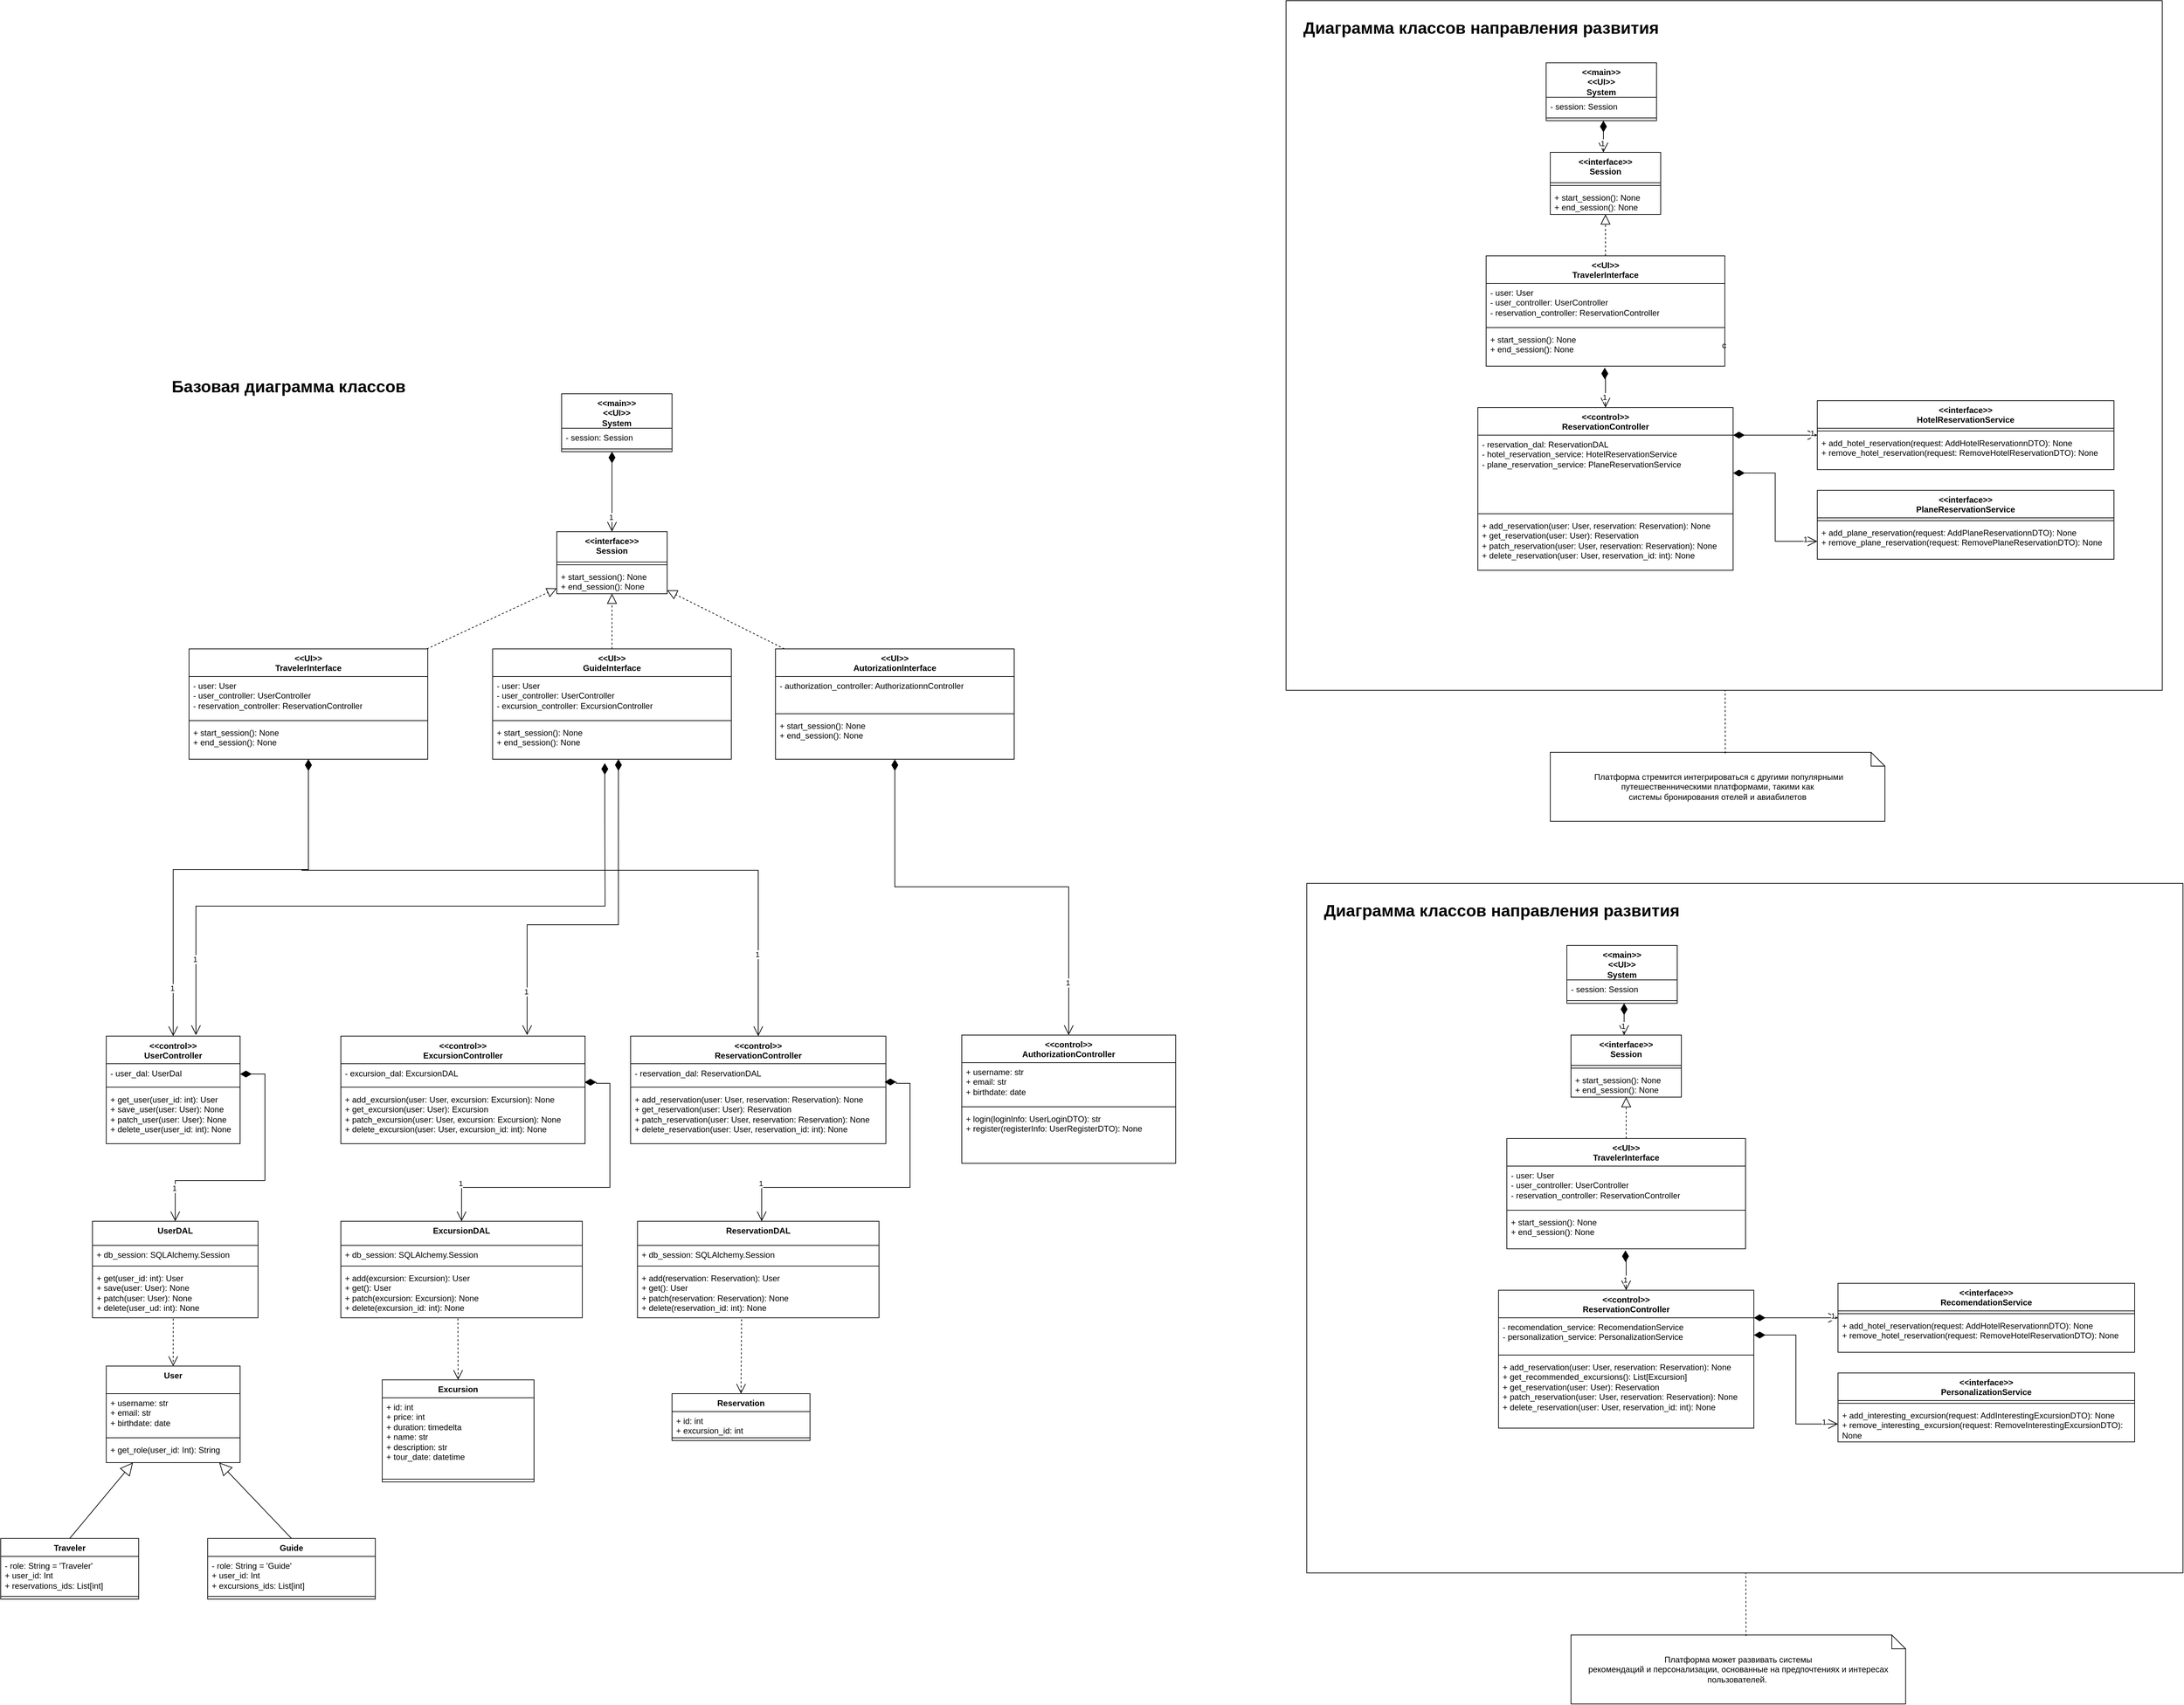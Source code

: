 <mxfile version="22.1.0" type="device">
  <diagram name="Страница — 1" id="CSwRObONcoVNUk6_TsAx">
    <mxGraphModel dx="1415" dy="2366" grid="1" gridSize="10" guides="1" tooltips="1" connect="1" arrows="1" fold="1" page="1" pageScale="1" pageWidth="827" pageHeight="1169" math="0" shadow="0">
      <root>
        <mxCell id="0" />
        <mxCell id="1" parent="0" />
        <mxCell id="wzz0exqY3XDibm87eAAy-1" value="Traveler" style="swimlane;fontStyle=1;align=center;verticalAlign=top;childLayout=stackLayout;horizontal=1;startSize=26;horizontalStack=0;resizeParent=1;resizeParentMax=0;resizeLast=0;collapsible=1;marginBottom=0;whiteSpace=wrap;html=1;" parent="1" vertex="1">
          <mxGeometry x="107" y="1200" width="200" height="88" as="geometry" />
        </mxCell>
        <mxCell id="wzz0exqY3XDibm87eAAy-2" value="- role: String = &#39;Traveler&#39;&lt;br&gt;+ user_id: Int&lt;br&gt;+ reservations_ids: List[int]" style="text;strokeColor=none;fillColor=none;align=left;verticalAlign=top;spacingLeft=4;spacingRight=4;overflow=hidden;rotatable=0;points=[[0,0.5],[1,0.5]];portConstraint=eastwest;whiteSpace=wrap;html=1;" parent="wzz0exqY3XDibm87eAAy-1" vertex="1">
          <mxGeometry y="26" width="200" height="54" as="geometry" />
        </mxCell>
        <mxCell id="wzz0exqY3XDibm87eAAy-3" value="" style="line;strokeWidth=1;fillColor=none;align=left;verticalAlign=middle;spacingTop=-1;spacingLeft=3;spacingRight=3;rotatable=0;labelPosition=right;points=[];portConstraint=eastwest;strokeColor=inherit;" parent="wzz0exqY3XDibm87eAAy-1" vertex="1">
          <mxGeometry y="80" width="200" height="8" as="geometry" />
        </mxCell>
        <mxCell id="wzz0exqY3XDibm87eAAy-5" value="Guide" style="swimlane;fontStyle=1;align=center;verticalAlign=top;childLayout=stackLayout;horizontal=1;startSize=26;horizontalStack=0;resizeParent=1;resizeParentMax=0;resizeLast=0;collapsible=1;marginBottom=0;whiteSpace=wrap;html=1;" parent="1" vertex="1">
          <mxGeometry x="407" y="1200" width="243" height="88" as="geometry" />
        </mxCell>
        <mxCell id="wzz0exqY3XDibm87eAAy-6" value="- role: String = &#39;Guide&#39;&lt;br&gt;+ user_id: Int&lt;br&gt;+ excursions_ids: List[int]" style="text;strokeColor=none;fillColor=none;align=left;verticalAlign=top;spacingLeft=4;spacingRight=4;overflow=hidden;rotatable=0;points=[[0,0.5],[1,0.5]];portConstraint=eastwest;whiteSpace=wrap;html=1;" parent="wzz0exqY3XDibm87eAAy-5" vertex="1">
          <mxGeometry y="26" width="243" height="54" as="geometry" />
        </mxCell>
        <mxCell id="wzz0exqY3XDibm87eAAy-7" value="" style="line;strokeWidth=1;fillColor=none;align=left;verticalAlign=middle;spacingTop=-1;spacingLeft=3;spacingRight=3;rotatable=0;labelPosition=right;points=[];portConstraint=eastwest;strokeColor=inherit;" parent="wzz0exqY3XDibm87eAAy-5" vertex="1">
          <mxGeometry y="80" width="243" height="8" as="geometry" />
        </mxCell>
        <mxCell id="wzz0exqY3XDibm87eAAy-19" value="Excursion" style="swimlane;fontStyle=1;align=center;verticalAlign=top;childLayout=stackLayout;horizontal=1;startSize=26;horizontalStack=0;resizeParent=1;resizeParentMax=0;resizeLast=0;collapsible=1;marginBottom=0;whiteSpace=wrap;html=1;" parent="1" vertex="1">
          <mxGeometry x="660" y="970" width="220" height="148" as="geometry" />
        </mxCell>
        <mxCell id="wzz0exqY3XDibm87eAAy-20" value="+ id: int&lt;br&gt;+ price: int&lt;br&gt;+ duration: timedelta&lt;br&gt;+ name: str&lt;br&gt;+ description: str&lt;br&gt;+ tour_date: datetime" style="text;strokeColor=none;fillColor=none;align=left;verticalAlign=top;spacingLeft=4;spacingRight=4;overflow=hidden;rotatable=0;points=[[0,0.5],[1,0.5]];portConstraint=eastwest;whiteSpace=wrap;html=1;" parent="wzz0exqY3XDibm87eAAy-19" vertex="1">
          <mxGeometry y="26" width="220" height="114" as="geometry" />
        </mxCell>
        <mxCell id="wzz0exqY3XDibm87eAAy-21" value="" style="line;strokeWidth=1;fillColor=none;align=left;verticalAlign=middle;spacingTop=-1;spacingLeft=3;spacingRight=3;rotatable=0;labelPosition=right;points=[];portConstraint=eastwest;strokeColor=inherit;" parent="wzz0exqY3XDibm87eAAy-19" vertex="1">
          <mxGeometry y="140" width="220" height="8" as="geometry" />
        </mxCell>
        <mxCell id="wzz0exqY3XDibm87eAAy-23" value="Reservation" style="swimlane;fontStyle=1;align=center;verticalAlign=top;childLayout=stackLayout;horizontal=1;startSize=26;horizontalStack=0;resizeParent=1;resizeParentMax=0;resizeLast=0;collapsible=1;marginBottom=0;whiteSpace=wrap;html=1;" parent="1" vertex="1">
          <mxGeometry x="1080" y="990" width="200" height="68" as="geometry" />
        </mxCell>
        <mxCell id="wzz0exqY3XDibm87eAAy-24" value="+ id: int&lt;br&gt;+ excursion_id: int" style="text;strokeColor=none;fillColor=none;align=left;verticalAlign=top;spacingLeft=4;spacingRight=4;overflow=hidden;rotatable=0;points=[[0,0.5],[1,0.5]];portConstraint=eastwest;whiteSpace=wrap;html=1;" parent="wzz0exqY3XDibm87eAAy-23" vertex="1">
          <mxGeometry y="26" width="200" height="34" as="geometry" />
        </mxCell>
        <mxCell id="wzz0exqY3XDibm87eAAy-25" value="" style="line;strokeWidth=1;fillColor=none;align=left;verticalAlign=middle;spacingTop=-1;spacingLeft=3;spacingRight=3;rotatable=0;labelPosition=right;points=[];portConstraint=eastwest;strokeColor=inherit;" parent="wzz0exqY3XDibm87eAAy-23" vertex="1">
          <mxGeometry y="60" width="200" height="8" as="geometry" />
        </mxCell>
        <mxCell id="wzz0exqY3XDibm87eAAy-33" value="User" style="swimlane;fontStyle=1;align=center;verticalAlign=top;childLayout=stackLayout;horizontal=1;startSize=40;horizontalStack=0;resizeParent=1;resizeParentMax=0;resizeLast=0;collapsible=1;marginBottom=0;whiteSpace=wrap;html=1;" parent="1" vertex="1">
          <mxGeometry x="260" y="950" width="194" height="140" as="geometry" />
        </mxCell>
        <mxCell id="wzz0exqY3XDibm87eAAy-34" value="+ username: str&lt;br&gt;+ email: str&lt;br&gt;+ birthdate: date" style="text;strokeColor=none;fillColor=none;align=left;verticalAlign=top;spacingLeft=4;spacingRight=4;overflow=hidden;rotatable=0;points=[[0,0.5],[1,0.5]];portConstraint=eastwest;whiteSpace=wrap;html=1;" parent="wzz0exqY3XDibm87eAAy-33" vertex="1">
          <mxGeometry y="40" width="194" height="60" as="geometry" />
        </mxCell>
        <mxCell id="wzz0exqY3XDibm87eAAy-35" value="" style="line;strokeWidth=1;fillColor=none;align=left;verticalAlign=middle;spacingTop=-1;spacingLeft=3;spacingRight=3;rotatable=0;labelPosition=right;points=[];portConstraint=eastwest;strokeColor=inherit;" parent="wzz0exqY3XDibm87eAAy-33" vertex="1">
          <mxGeometry y="100" width="194" height="8" as="geometry" />
        </mxCell>
        <mxCell id="wzz0exqY3XDibm87eAAy-36" value="+ get_role(user_id: Int): String" style="text;strokeColor=none;fillColor=none;align=left;verticalAlign=top;spacingLeft=4;spacingRight=4;overflow=hidden;rotatable=0;points=[[0,0.5],[1,0.5]];portConstraint=eastwest;whiteSpace=wrap;html=1;" parent="wzz0exqY3XDibm87eAAy-33" vertex="1">
          <mxGeometry y="108" width="194" height="32" as="geometry" />
        </mxCell>
        <mxCell id="wzz0exqY3XDibm87eAAy-38" value="&amp;lt;&amp;lt;control&amp;gt;&amp;gt;&lt;br&gt;UserController" style="swimlane;fontStyle=1;align=center;verticalAlign=top;childLayout=stackLayout;horizontal=1;startSize=40;horizontalStack=0;resizeParent=1;resizeParentMax=0;resizeLast=0;collapsible=1;marginBottom=0;whiteSpace=wrap;html=1;" parent="1" vertex="1">
          <mxGeometry x="260" y="471.5" width="194" height="156" as="geometry" />
        </mxCell>
        <mxCell id="wzz0exqY3XDibm87eAAy-39" value="- user_dal: UserDal" style="text;strokeColor=none;fillColor=none;align=left;verticalAlign=top;spacingLeft=4;spacingRight=4;overflow=hidden;rotatable=0;points=[[0,0.5],[1,0.5]];portConstraint=eastwest;whiteSpace=wrap;html=1;" parent="wzz0exqY3XDibm87eAAy-38" vertex="1">
          <mxGeometry y="40" width="194" height="30" as="geometry" />
        </mxCell>
        <mxCell id="wzz0exqY3XDibm87eAAy-40" value="" style="line;strokeWidth=1;fillColor=none;align=left;verticalAlign=middle;spacingTop=-1;spacingLeft=3;spacingRight=3;rotatable=0;labelPosition=right;points=[];portConstraint=eastwest;strokeColor=inherit;" parent="wzz0exqY3XDibm87eAAy-38" vertex="1">
          <mxGeometry y="70" width="194" height="8" as="geometry" />
        </mxCell>
        <mxCell id="wzz0exqY3XDibm87eAAy-41" value="+ get_user(user_id: int): User&lt;br&gt;+ save_user(user: User): None&lt;br&gt;+ patch_user(user: User): None&lt;br&gt;+ delete_user(user_id: int): None" style="text;strokeColor=none;fillColor=none;align=left;verticalAlign=top;spacingLeft=4;spacingRight=4;overflow=hidden;rotatable=0;points=[[0,0.5],[1,0.5]];portConstraint=eastwest;whiteSpace=wrap;html=1;" parent="wzz0exqY3XDibm87eAAy-38" vertex="1">
          <mxGeometry y="78" width="194" height="78" as="geometry" />
        </mxCell>
        <mxCell id="wzz0exqY3XDibm87eAAy-42" value="&amp;lt;&amp;lt;control&amp;gt;&amp;gt;&lt;br&gt;ExcursionController" style="swimlane;fontStyle=1;align=center;verticalAlign=top;childLayout=stackLayout;horizontal=1;startSize=40;horizontalStack=0;resizeParent=1;resizeParentMax=0;resizeLast=0;collapsible=1;marginBottom=0;whiteSpace=wrap;html=1;" parent="1" vertex="1">
          <mxGeometry x="600" y="471.5" width="354" height="156" as="geometry" />
        </mxCell>
        <mxCell id="wzz0exqY3XDibm87eAAy-43" value="- excursion_dal: ExcursionDAL" style="text;strokeColor=none;fillColor=none;align=left;verticalAlign=top;spacingLeft=4;spacingRight=4;overflow=hidden;rotatable=0;points=[[0,0.5],[1,0.5]];portConstraint=eastwest;whiteSpace=wrap;html=1;" parent="wzz0exqY3XDibm87eAAy-42" vertex="1">
          <mxGeometry y="40" width="354" height="30" as="geometry" />
        </mxCell>
        <mxCell id="wzz0exqY3XDibm87eAAy-44" value="" style="line;strokeWidth=1;fillColor=none;align=left;verticalAlign=middle;spacingTop=-1;spacingLeft=3;spacingRight=3;rotatable=0;labelPosition=right;points=[];portConstraint=eastwest;strokeColor=inherit;" parent="wzz0exqY3XDibm87eAAy-42" vertex="1">
          <mxGeometry y="70" width="354" height="8" as="geometry" />
        </mxCell>
        <mxCell id="wzz0exqY3XDibm87eAAy-45" value="+ add_excursion(user: User, excursion: Excursion): None&lt;br&gt;+ get_excursion(user: User): Excursion&lt;br&gt;+ patch_excursion(user: User, excursion: Excursion): None&lt;br&gt;+ delete_excursion(user: User, excursion_id: int): None" style="text;strokeColor=none;fillColor=none;align=left;verticalAlign=top;spacingLeft=4;spacingRight=4;overflow=hidden;rotatable=0;points=[[0,0.5],[1,0.5]];portConstraint=eastwest;whiteSpace=wrap;html=1;" parent="wzz0exqY3XDibm87eAAy-42" vertex="1">
          <mxGeometry y="78" width="354" height="78" as="geometry" />
        </mxCell>
        <mxCell id="wzz0exqY3XDibm87eAAy-46" value="&amp;lt;&amp;lt;control&amp;gt;&amp;gt;&lt;br&gt;ReservationController" style="swimlane;fontStyle=1;align=center;verticalAlign=top;childLayout=stackLayout;horizontal=1;startSize=40;horizontalStack=0;resizeParent=1;resizeParentMax=0;resizeLast=0;collapsible=1;marginBottom=0;whiteSpace=wrap;html=1;" parent="1" vertex="1">
          <mxGeometry x="1020" y="471.5" width="370" height="156" as="geometry" />
        </mxCell>
        <mxCell id="wzz0exqY3XDibm87eAAy-47" value="- reservation_dal: ReservationDAL" style="text;strokeColor=none;fillColor=none;align=left;verticalAlign=top;spacingLeft=4;spacingRight=4;overflow=hidden;rotatable=0;points=[[0,0.5],[1,0.5]];portConstraint=eastwest;whiteSpace=wrap;html=1;" parent="wzz0exqY3XDibm87eAAy-46" vertex="1">
          <mxGeometry y="40" width="370" height="30" as="geometry" />
        </mxCell>
        <mxCell id="wzz0exqY3XDibm87eAAy-48" value="" style="line;strokeWidth=1;fillColor=none;align=left;verticalAlign=middle;spacingTop=-1;spacingLeft=3;spacingRight=3;rotatable=0;labelPosition=right;points=[];portConstraint=eastwest;strokeColor=inherit;" parent="wzz0exqY3XDibm87eAAy-46" vertex="1">
          <mxGeometry y="70" width="370" height="8" as="geometry" />
        </mxCell>
        <mxCell id="wzz0exqY3XDibm87eAAy-49" value="&lt;div&gt;+ add_reservation(user: User, reservation: Reservation): None&lt;/div&gt;&lt;div&gt;+ get_reservation(user: User): Reservation&lt;/div&gt;&lt;div&gt;+ patch_reservation(user: User, reservation: Reservation): None&lt;/div&gt;&lt;div&gt;+ delete_reservation(user: User, reservation_id: int): None&lt;/div&gt;" style="text;strokeColor=none;fillColor=none;align=left;verticalAlign=top;spacingLeft=4;spacingRight=4;overflow=hidden;rotatable=0;points=[[0,0.5],[1,0.5]];portConstraint=eastwest;whiteSpace=wrap;html=1;" parent="wzz0exqY3XDibm87eAAy-46" vertex="1">
          <mxGeometry y="78" width="370" height="78" as="geometry" />
        </mxCell>
        <mxCell id="wzz0exqY3XDibm87eAAy-50" value="" style="endArrow=block;endSize=16;endFill=0;html=1;rounded=0;exitX=0.5;exitY=0;exitDx=0;exitDy=0;" parent="1" source="wzz0exqY3XDibm87eAAy-1" target="wzz0exqY3XDibm87eAAy-33" edge="1">
          <mxGeometry width="160" relative="1" as="geometry">
            <mxPoint x="45" y="1220" as="sourcePoint" />
            <mxPoint x="-20" y="1020" as="targetPoint" />
          </mxGeometry>
        </mxCell>
        <mxCell id="wzz0exqY3XDibm87eAAy-51" value="" style="endArrow=block;endSize=16;endFill=0;html=1;rounded=0;exitX=0.5;exitY=0;exitDx=0;exitDy=0;" parent="1" source="wzz0exqY3XDibm87eAAy-5" target="wzz0exqY3XDibm87eAAy-33" edge="1">
          <mxGeometry width="160" relative="1" as="geometry">
            <mxPoint x="580" y="1334" as="sourcePoint" />
            <mxPoint x="686" y="1110" as="targetPoint" />
          </mxGeometry>
        </mxCell>
        <mxCell id="wzz0exqY3XDibm87eAAy-52" value="1" style="endArrow=open;html=1;endSize=12;startArrow=diamondThin;startSize=14;startFill=1;edgeStyle=orthogonalEdgeStyle;align=left;verticalAlign=bottom;rounded=0;exitX=0.5;exitY=1;exitDx=0;exitDy=0;entryX=0.5;entryY=0;entryDx=0;entryDy=0;" parent="1" source="wzz0exqY3XDibm87eAAy-61" target="wzz0exqY3XDibm87eAAy-38" edge="1">
          <mxGeometry x="0.795" y="-6" relative="1" as="geometry">
            <mxPoint x="636.0" y="230" as="sourcePoint" />
            <mxPoint x="585" y="702" as="targetPoint" />
            <mxPoint as="offset" />
            <Array as="points">
              <mxPoint x="553" y="230" />
              <mxPoint x="357" y="230" />
            </Array>
          </mxGeometry>
        </mxCell>
        <mxCell id="wzz0exqY3XDibm87eAAy-53" value="1" style="endArrow=open;html=1;endSize=12;startArrow=diamondThin;startSize=14;startFill=1;edgeStyle=orthogonalEdgeStyle;align=left;verticalAlign=bottom;rounded=0;exitX=0.527;exitY=0.998;exitDx=0;exitDy=0;exitPerimeter=0;" parent="1" source="wzz0exqY3XDibm87eAAy-66" edge="1">
          <mxGeometry x="0.795" y="-6" relative="1" as="geometry">
            <mxPoint x="1003" y="78" as="sourcePoint" />
            <mxPoint x="870" y="470" as="targetPoint" />
            <mxPoint as="offset" />
            <Array as="points">
              <mxPoint x="1002" y="310" />
              <mxPoint x="870" y="310" />
            </Array>
          </mxGeometry>
        </mxCell>
        <mxCell id="wzz0exqY3XDibm87eAAy-54" value="1" style="endArrow=open;html=1;endSize=12;startArrow=diamondThin;startSize=14;startFill=1;edgeStyle=orthogonalEdgeStyle;align=left;verticalAlign=bottom;rounded=0;exitX=0.5;exitY=1;exitDx=0;exitDy=0;entryX=0.5;entryY=0;entryDx=0;entryDy=0;" parent="1" source="wzz0exqY3XDibm87eAAy-61" target="wzz0exqY3XDibm87eAAy-46" edge="1">
          <mxGeometry x="0.795" y="-6" relative="1" as="geometry">
            <mxPoint x="636" y="231.5" as="sourcePoint" />
            <mxPoint x="860" y="471.5" as="targetPoint" />
            <mxPoint as="offset" />
            <Array as="points">
              <mxPoint x="543" y="231" />
              <mxPoint x="1187" y="231" />
            </Array>
          </mxGeometry>
        </mxCell>
        <mxCell id="wzz0exqY3XDibm87eAAy-55" value="UserDAL" style="swimlane;fontStyle=1;align=center;verticalAlign=top;childLayout=stackLayout;horizontal=1;startSize=35;horizontalStack=0;resizeParent=1;resizeParentMax=0;resizeLast=0;collapsible=1;marginBottom=0;whiteSpace=wrap;html=1;" parent="1" vertex="1">
          <mxGeometry x="240" y="740" width="240" height="140" as="geometry" />
        </mxCell>
        <mxCell id="wzz0exqY3XDibm87eAAy-56" value="+ db_session: SQLAlchemy.Session&amp;nbsp;&lt;br&gt;" style="text;strokeColor=none;fillColor=none;align=left;verticalAlign=top;spacingLeft=4;spacingRight=4;overflow=hidden;rotatable=0;points=[[0,0.5],[1,0.5]];portConstraint=eastwest;whiteSpace=wrap;html=1;" parent="wzz0exqY3XDibm87eAAy-55" vertex="1">
          <mxGeometry y="35" width="240" height="26" as="geometry" />
        </mxCell>
        <mxCell id="wzz0exqY3XDibm87eAAy-57" value="" style="line;strokeWidth=1;fillColor=none;align=left;verticalAlign=middle;spacingTop=-1;spacingLeft=3;spacingRight=3;rotatable=0;labelPosition=right;points=[];portConstraint=eastwest;strokeColor=inherit;" parent="wzz0exqY3XDibm87eAAy-55" vertex="1">
          <mxGeometry y="61" width="240" height="8" as="geometry" />
        </mxCell>
        <mxCell id="wzz0exqY3XDibm87eAAy-58" value="+ get(user_id: int): User&lt;br&gt;+ save(user: User): None&lt;br&gt;+ patch(user: User): None&lt;br&gt;+ delete(user_ud: int): None" style="text;strokeColor=none;fillColor=none;align=left;verticalAlign=top;spacingLeft=4;spacingRight=4;overflow=hidden;rotatable=0;points=[[0,0.5],[1,0.5]];portConstraint=eastwest;whiteSpace=wrap;html=1;" parent="wzz0exqY3XDibm87eAAy-55" vertex="1">
          <mxGeometry y="69" width="240" height="71" as="geometry" />
        </mxCell>
        <mxCell id="wzz0exqY3XDibm87eAAy-59" value="1" style="endArrow=open;html=1;endSize=12;startArrow=diamondThin;startSize=14;startFill=1;edgeStyle=orthogonalEdgeStyle;align=left;verticalAlign=bottom;rounded=0;exitX=1;exitY=0.5;exitDx=0;exitDy=0;entryX=0.5;entryY=0;entryDx=0;entryDy=0;" parent="1" source="wzz0exqY3XDibm87eAAy-39" target="wzz0exqY3XDibm87eAAy-55" edge="1">
          <mxGeometry x="0.795" y="-6" relative="1" as="geometry">
            <mxPoint x="454" y="590" as="sourcePoint" />
            <mxPoint x="290" y="803.5" as="targetPoint" />
            <mxPoint as="offset" />
            <Array as="points">
              <mxPoint x="490" y="526" />
              <mxPoint x="490" y="681" />
              <mxPoint x="360" y="681" />
            </Array>
          </mxGeometry>
        </mxCell>
        <mxCell id="wzz0exqY3XDibm87eAAy-60" value="" style="endArrow=open;endSize=12;dashed=1;html=1;rounded=0;entryX=0.5;entryY=0;entryDx=0;entryDy=0;exitX=0.488;exitY=1.015;exitDx=0;exitDy=0;exitPerimeter=0;" parent="1" source="wzz0exqY3XDibm87eAAy-58" target="wzz0exqY3XDibm87eAAy-33" edge="1">
          <mxGeometry width="160" relative="1" as="geometry">
            <mxPoint x="660" y="912" as="sourcePoint" />
            <mxPoint x="480" y="910" as="targetPoint" />
          </mxGeometry>
        </mxCell>
        <mxCell id="wzz0exqY3XDibm87eAAy-61" value="&amp;lt;&amp;lt;UI&amp;gt;&amp;gt;&lt;br&gt;TravelerInterface" style="swimlane;fontStyle=1;align=center;verticalAlign=top;childLayout=stackLayout;horizontal=1;startSize=40;horizontalStack=0;resizeParent=1;resizeParentMax=0;resizeLast=0;collapsible=1;marginBottom=0;whiteSpace=wrap;html=1;" parent="1" vertex="1">
          <mxGeometry x="380" y="-90" width="346" height="160" as="geometry" />
        </mxCell>
        <mxCell id="wzz0exqY3XDibm87eAAy-88" value="- user: User&lt;br&gt;- user_controller: UserController&amp;nbsp;&lt;br style=&quot;border-color: var(--border-color);&quot;&gt;- reservation_controller: ReservationController" style="text;strokeColor=none;fillColor=none;align=left;verticalAlign=top;spacingLeft=4;spacingRight=4;overflow=hidden;rotatable=0;points=[[0,0.5],[1,0.5]];portConstraint=eastwest;whiteSpace=wrap;html=1;" parent="wzz0exqY3XDibm87eAAy-61" vertex="1">
          <mxGeometry y="40" width="346" height="60" as="geometry" />
        </mxCell>
        <mxCell id="wzz0exqY3XDibm87eAAy-63" value="" style="line;strokeWidth=1;fillColor=none;align=left;verticalAlign=middle;spacingTop=-1;spacingLeft=3;spacingRight=3;rotatable=0;labelPosition=right;points=[];portConstraint=eastwest;strokeColor=inherit;" parent="wzz0exqY3XDibm87eAAy-61" vertex="1">
          <mxGeometry y="100" width="346" height="8" as="geometry" />
        </mxCell>
        <mxCell id="wzz0exqY3XDibm87eAAy-62" value="+ start_session(): None&lt;br style=&quot;border-color: var(--border-color); background-color: rgb(255, 255, 255);&quot;&gt;&lt;span style=&quot;background-color: rgb(255, 255, 255);&quot;&gt;+ end_session(): None&lt;/span&gt;" style="text;strokeColor=none;fillColor=none;align=left;verticalAlign=top;spacingLeft=4;spacingRight=4;overflow=hidden;rotatable=0;points=[[0,0.5],[1,0.5]];portConstraint=eastwest;whiteSpace=wrap;html=1;" parent="wzz0exqY3XDibm87eAAy-61" vertex="1">
          <mxGeometry y="108" width="346" height="52" as="geometry" />
        </mxCell>
        <mxCell id="wzz0exqY3XDibm87eAAy-65" value="&amp;lt;&amp;lt;UI&amp;gt;&amp;gt;&lt;br&gt;GuideInterface" style="swimlane;fontStyle=1;align=center;verticalAlign=top;childLayout=stackLayout;horizontal=1;startSize=40;horizontalStack=0;resizeParent=1;resizeParentMax=0;resizeLast=0;collapsible=1;marginBottom=0;whiteSpace=wrap;html=1;" parent="1" vertex="1">
          <mxGeometry x="820" y="-90" width="346" height="160" as="geometry" />
        </mxCell>
        <mxCell id="wzz0exqY3XDibm87eAAy-87" value="- user: User&lt;br&gt;- user_controller: UserController&amp;nbsp;&lt;br style=&quot;border-color: var(--border-color);&quot;&gt;- excursion_controller: ExcursionController" style="text;strokeColor=none;fillColor=none;align=left;verticalAlign=top;spacingLeft=4;spacingRight=4;overflow=hidden;rotatable=0;points=[[0,0.5],[1,0.5]];portConstraint=eastwest;whiteSpace=wrap;html=1;" parent="wzz0exqY3XDibm87eAAy-65" vertex="1">
          <mxGeometry y="40" width="346" height="60" as="geometry" />
        </mxCell>
        <mxCell id="wzz0exqY3XDibm87eAAy-67" value="" style="line;strokeWidth=1;fillColor=none;align=left;verticalAlign=middle;spacingTop=-1;spacingLeft=3;spacingRight=3;rotatable=0;labelPosition=right;points=[];portConstraint=eastwest;strokeColor=inherit;" parent="wzz0exqY3XDibm87eAAy-65" vertex="1">
          <mxGeometry y="100" width="346" height="8" as="geometry" />
        </mxCell>
        <mxCell id="wzz0exqY3XDibm87eAAy-66" value="+ start_session(): None&lt;br style=&quot;border-color: var(--border-color); background-color: rgb(255, 255, 255);&quot;&gt;+ end_session(): None" style="text;strokeColor=none;fillColor=none;align=left;verticalAlign=top;spacingLeft=4;spacingRight=4;overflow=hidden;rotatable=0;points=[[0,0.5],[1,0.5]];portConstraint=eastwest;whiteSpace=wrap;html=1;" parent="wzz0exqY3XDibm87eAAy-65" vertex="1">
          <mxGeometry y="108" width="346" height="52" as="geometry" />
        </mxCell>
        <mxCell id="wzz0exqY3XDibm87eAAy-69" value="&amp;lt;&amp;lt;UI&amp;gt;&amp;gt;&lt;br&gt;AutorizationInterface" style="swimlane;fontStyle=1;align=center;verticalAlign=top;childLayout=stackLayout;horizontal=1;startSize=40;horizontalStack=0;resizeParent=1;resizeParentMax=0;resizeLast=0;collapsible=1;marginBottom=0;whiteSpace=wrap;html=1;" parent="1" vertex="1">
          <mxGeometry x="1230" y="-90" width="346" height="160" as="geometry" />
        </mxCell>
        <mxCell id="wzz0exqY3XDibm87eAAy-70" value="- authorization_controller: AuthorizationnController" style="text;strokeColor=none;fillColor=none;align=left;verticalAlign=top;spacingLeft=4;spacingRight=4;overflow=hidden;rotatable=0;points=[[0,0.5],[1,0.5]];portConstraint=eastwest;whiteSpace=wrap;html=1;" parent="wzz0exqY3XDibm87eAAy-69" vertex="1">
          <mxGeometry y="40" width="346" height="50" as="geometry" />
        </mxCell>
        <mxCell id="wzz0exqY3XDibm87eAAy-71" value="" style="line;strokeWidth=1;fillColor=none;align=left;verticalAlign=middle;spacingTop=-1;spacingLeft=3;spacingRight=3;rotatable=0;labelPosition=right;points=[];portConstraint=eastwest;strokeColor=inherit;" parent="wzz0exqY3XDibm87eAAy-69" vertex="1">
          <mxGeometry y="90" width="346" height="8" as="geometry" />
        </mxCell>
        <mxCell id="wzz0exqY3XDibm87eAAy-111" value="+ start_session(): None&lt;br style=&quot;border-color: var(--border-color); background-color: rgb(255, 255, 255);&quot;&gt;+ end_session(): None" style="text;strokeColor=none;fillColor=none;align=left;verticalAlign=top;spacingLeft=4;spacingRight=4;overflow=hidden;rotatable=0;points=[[0,0.5],[1,0.5]];portConstraint=eastwest;whiteSpace=wrap;html=1;" parent="wzz0exqY3XDibm87eAAy-69" vertex="1">
          <mxGeometry y="98" width="346" height="62" as="geometry" />
        </mxCell>
        <mxCell id="wzz0exqY3XDibm87eAAy-73" value="&amp;lt;&amp;lt;control&amp;gt;&amp;gt;&lt;br&gt;AuthorizationController" style="swimlane;fontStyle=1;align=center;verticalAlign=top;childLayout=stackLayout;horizontal=1;startSize=40;horizontalStack=0;resizeParent=1;resizeParentMax=0;resizeLast=0;collapsible=1;marginBottom=0;whiteSpace=wrap;html=1;" parent="1" vertex="1">
          <mxGeometry x="1500" y="470" width="310" height="186" as="geometry" />
        </mxCell>
        <mxCell id="wzz0exqY3XDibm87eAAy-74" value="+ username: str&lt;br&gt;+ email: str&lt;br&gt;+ birthdate: date" style="text;strokeColor=none;fillColor=none;align=left;verticalAlign=top;spacingLeft=4;spacingRight=4;overflow=hidden;rotatable=0;points=[[0,0.5],[1,0.5]];portConstraint=eastwest;whiteSpace=wrap;html=1;" parent="wzz0exqY3XDibm87eAAy-73" vertex="1">
          <mxGeometry y="40" width="310" height="60" as="geometry" />
        </mxCell>
        <mxCell id="wzz0exqY3XDibm87eAAy-75" value="" style="line;strokeWidth=1;fillColor=none;align=left;verticalAlign=middle;spacingTop=-1;spacingLeft=3;spacingRight=3;rotatable=0;labelPosition=right;points=[];portConstraint=eastwest;strokeColor=inherit;" parent="wzz0exqY3XDibm87eAAy-73" vertex="1">
          <mxGeometry y="100" width="310" height="8" as="geometry" />
        </mxCell>
        <mxCell id="wzz0exqY3XDibm87eAAy-76" value="+ login(loginInfo: UserLoginDTO): str&lt;br&gt;+ register(registerInfo: UserRegisterDTO): None&amp;nbsp;" style="text;strokeColor=none;fillColor=none;align=left;verticalAlign=top;spacingLeft=4;spacingRight=4;overflow=hidden;rotatable=0;points=[[0,0.5],[1,0.5]];portConstraint=eastwest;whiteSpace=wrap;html=1;" parent="wzz0exqY3XDibm87eAAy-73" vertex="1">
          <mxGeometry y="108" width="310" height="78" as="geometry" />
        </mxCell>
        <mxCell id="wzz0exqY3XDibm87eAAy-77" value="1" style="endArrow=open;html=1;endSize=12;startArrow=diamondThin;startSize=14;startFill=1;edgeStyle=orthogonalEdgeStyle;align=left;verticalAlign=bottom;rounded=0;exitX=0.47;exitY=1.108;exitDx=0;exitDy=0;exitPerimeter=0;" parent="1" source="wzz0exqY3XDibm87eAAy-66" edge="1">
          <mxGeometry x="0.795" y="-6" relative="1" as="geometry">
            <mxPoint x="985.422" y="78.004" as="sourcePoint" />
            <mxPoint x="390" y="470" as="targetPoint" />
            <mxPoint as="offset" />
            <Array as="points">
              <mxPoint x="983" y="153" />
              <mxPoint x="983" y="283" />
              <mxPoint x="390" y="283" />
            </Array>
          </mxGeometry>
        </mxCell>
        <mxCell id="wzz0exqY3XDibm87eAAy-78" value="1" style="endArrow=open;html=1;endSize=12;startArrow=diamondThin;startSize=14;startFill=1;edgeStyle=orthogonalEdgeStyle;align=left;verticalAlign=bottom;rounded=0;exitX=0.5;exitY=1;exitDx=0;exitDy=0;entryX=0.5;entryY=0;entryDx=0;entryDy=0;" parent="1" source="wzz0exqY3XDibm87eAAy-69" target="wzz0exqY3XDibm87eAAy-73" edge="1">
          <mxGeometry x="0.795" y="-6" relative="1" as="geometry">
            <mxPoint x="1765" y="-120" as="sourcePoint" />
            <mxPoint x="1140" y="495" as="targetPoint" />
            <mxPoint as="offset" />
            <Array as="points">
              <mxPoint x="1403" y="255" />
              <mxPoint x="1655" y="255" />
            </Array>
          </mxGeometry>
        </mxCell>
        <mxCell id="wzz0exqY3XDibm87eAAy-79" value="ExcursionDAL" style="swimlane;fontStyle=1;align=center;verticalAlign=top;childLayout=stackLayout;horizontal=1;startSize=35;horizontalStack=0;resizeParent=1;resizeParentMax=0;resizeLast=0;collapsible=1;marginBottom=0;whiteSpace=wrap;html=1;" parent="1" vertex="1">
          <mxGeometry x="600" y="740" width="350" height="140" as="geometry" />
        </mxCell>
        <mxCell id="wzz0exqY3XDibm87eAAy-80" value="+ db_session: SQLAlchemy.Session&amp;nbsp;&lt;br&gt;" style="text;strokeColor=none;fillColor=none;align=left;verticalAlign=top;spacingLeft=4;spacingRight=4;overflow=hidden;rotatable=0;points=[[0,0.5],[1,0.5]];portConstraint=eastwest;whiteSpace=wrap;html=1;" parent="wzz0exqY3XDibm87eAAy-79" vertex="1">
          <mxGeometry y="35" width="350" height="26" as="geometry" />
        </mxCell>
        <mxCell id="wzz0exqY3XDibm87eAAy-81" value="" style="line;strokeWidth=1;fillColor=none;align=left;verticalAlign=middle;spacingTop=-1;spacingLeft=3;spacingRight=3;rotatable=0;labelPosition=right;points=[];portConstraint=eastwest;strokeColor=inherit;" parent="wzz0exqY3XDibm87eAAy-79" vertex="1">
          <mxGeometry y="61" width="350" height="8" as="geometry" />
        </mxCell>
        <mxCell id="wzz0exqY3XDibm87eAAy-82" value="+ add(excursion: Excursion): User&lt;br&gt;+ get(): User&lt;br&gt;+ patch(excursion: Excursion): None&lt;br&gt;+ delete(excursion_id: int): None" style="text;strokeColor=none;fillColor=none;align=left;verticalAlign=top;spacingLeft=4;spacingRight=4;overflow=hidden;rotatable=0;points=[[0,0.5],[1,0.5]];portConstraint=eastwest;whiteSpace=wrap;html=1;" parent="wzz0exqY3XDibm87eAAy-79" vertex="1">
          <mxGeometry y="69" width="350" height="71" as="geometry" />
        </mxCell>
        <mxCell id="wzz0exqY3XDibm87eAAy-83" value="ReservationDAL" style="swimlane;fontStyle=1;align=center;verticalAlign=top;childLayout=stackLayout;horizontal=1;startSize=35;horizontalStack=0;resizeParent=1;resizeParentMax=0;resizeLast=0;collapsible=1;marginBottom=0;whiteSpace=wrap;html=1;" parent="1" vertex="1">
          <mxGeometry x="1030" y="740" width="350" height="140" as="geometry" />
        </mxCell>
        <mxCell id="wzz0exqY3XDibm87eAAy-84" value="+ db_session: SQLAlchemy.Session&amp;nbsp;&lt;br&gt;" style="text;strokeColor=none;fillColor=none;align=left;verticalAlign=top;spacingLeft=4;spacingRight=4;overflow=hidden;rotatable=0;points=[[0,0.5],[1,0.5]];portConstraint=eastwest;whiteSpace=wrap;html=1;" parent="wzz0exqY3XDibm87eAAy-83" vertex="1">
          <mxGeometry y="35" width="350" height="26" as="geometry" />
        </mxCell>
        <mxCell id="wzz0exqY3XDibm87eAAy-85" value="" style="line;strokeWidth=1;fillColor=none;align=left;verticalAlign=middle;spacingTop=-1;spacingLeft=3;spacingRight=3;rotatable=0;labelPosition=right;points=[];portConstraint=eastwest;strokeColor=inherit;" parent="wzz0exqY3XDibm87eAAy-83" vertex="1">
          <mxGeometry y="61" width="350" height="8" as="geometry" />
        </mxCell>
        <mxCell id="wzz0exqY3XDibm87eAAy-86" value="+ add(reservation: Reservation): User&lt;br&gt;+ get(): User&lt;br&gt;+ patch(reservation: Reservation): None&lt;br&gt;+ delete(reservation_id: int): None" style="text;strokeColor=none;fillColor=none;align=left;verticalAlign=top;spacingLeft=4;spacingRight=4;overflow=hidden;rotatable=0;points=[[0,0.5],[1,0.5]];portConstraint=eastwest;whiteSpace=wrap;html=1;" parent="wzz0exqY3XDibm87eAAy-83" vertex="1">
          <mxGeometry y="69" width="350" height="71" as="geometry" />
        </mxCell>
        <mxCell id="wzz0exqY3XDibm87eAAy-90" value="1" style="endArrow=open;html=1;endSize=12;startArrow=diamondThin;startSize=14;startFill=1;edgeStyle=orthogonalEdgeStyle;align=left;verticalAlign=bottom;rounded=0;exitX=0.998;exitY=0.895;exitDx=0;exitDy=0;entryX=0.5;entryY=0;entryDx=0;entryDy=0;exitPerimeter=0;" parent="1" source="wzz0exqY3XDibm87eAAy-43" target="wzz0exqY3XDibm87eAAy-79" edge="1">
          <mxGeometry x="0.795" y="-6" relative="1" as="geometry">
            <mxPoint x="974" y="537" as="sourcePoint" />
            <mxPoint x="880" y="750" as="targetPoint" />
            <mxPoint as="offset" />
            <Array as="points">
              <mxPoint x="970" y="538" />
              <mxPoint x="970" y="540" />
              <mxPoint x="990" y="540" />
              <mxPoint x="990" y="691" />
              <mxPoint x="775" y="691" />
            </Array>
          </mxGeometry>
        </mxCell>
        <mxCell id="wzz0exqY3XDibm87eAAy-94" value="" style="endArrow=open;endSize=12;dashed=1;html=1;rounded=0;entryX=0.5;entryY=0;entryDx=0;entryDy=0;exitX=0.488;exitY=1.015;exitDx=0;exitDy=0;exitPerimeter=0;" parent="1" target="wzz0exqY3XDibm87eAAy-19" edge="1">
          <mxGeometry width="160" relative="1" as="geometry">
            <mxPoint x="769.71" y="881" as="sourcePoint" />
            <mxPoint x="769.71" y="950" as="targetPoint" />
          </mxGeometry>
        </mxCell>
        <mxCell id="wzz0exqY3XDibm87eAAy-95" value="" style="endArrow=open;endSize=12;dashed=1;html=1;rounded=0;entryX=0.5;entryY=0;entryDx=0;entryDy=0;exitX=0.431;exitY=1.03;exitDx=0;exitDy=0;exitPerimeter=0;" parent="1" source="wzz0exqY3XDibm87eAAy-86" target="wzz0exqY3XDibm87eAAy-23" edge="1">
          <mxGeometry width="160" relative="1" as="geometry">
            <mxPoint x="1166" y="901" as="sourcePoint" />
            <mxPoint x="1166" y="970" as="targetPoint" />
          </mxGeometry>
        </mxCell>
        <mxCell id="wzz0exqY3XDibm87eAAy-96" value="1" style="endArrow=open;html=1;endSize=12;startArrow=diamondThin;startSize=14;startFill=1;edgeStyle=orthogonalEdgeStyle;align=left;verticalAlign=bottom;rounded=0;exitX=0.998;exitY=0.895;exitDx=0;exitDy=0;entryX=0.5;entryY=0;entryDx=0;entryDy=0;exitPerimeter=0;" parent="1" edge="1">
          <mxGeometry x="0.795" y="-6" relative="1" as="geometry">
            <mxPoint x="1388" y="538" as="sourcePoint" />
            <mxPoint x="1210" y="740" as="targetPoint" />
            <mxPoint as="offset" />
            <Array as="points">
              <mxPoint x="1405" y="538" />
              <mxPoint x="1405" y="540" />
              <mxPoint x="1425" y="540" />
              <mxPoint x="1425" y="691" />
              <mxPoint x="1210" y="691" />
            </Array>
          </mxGeometry>
        </mxCell>
        <mxCell id="wzz0exqY3XDibm87eAAy-98" value="&amp;lt;&amp;lt;main&amp;gt;&amp;gt;&lt;br&gt;&amp;lt;&amp;lt;UI&amp;gt;&amp;gt;&lt;br&gt;System" style="swimlane;fontStyle=1;align=center;verticalAlign=top;childLayout=stackLayout;horizontal=1;startSize=50;horizontalStack=0;resizeParent=1;resizeParentMax=0;resizeLast=0;collapsible=1;marginBottom=0;whiteSpace=wrap;html=1;" parent="1" vertex="1">
          <mxGeometry x="920" y="-460" width="160" height="84" as="geometry" />
        </mxCell>
        <mxCell id="wzz0exqY3XDibm87eAAy-99" value="- session: Session" style="text;strokeColor=none;fillColor=none;align=left;verticalAlign=top;spacingLeft=4;spacingRight=4;overflow=hidden;rotatable=0;points=[[0,0.5],[1,0.5]];portConstraint=eastwest;whiteSpace=wrap;html=1;" parent="wzz0exqY3XDibm87eAAy-98" vertex="1">
          <mxGeometry y="50" width="160" height="26" as="geometry" />
        </mxCell>
        <mxCell id="wzz0exqY3XDibm87eAAy-100" value="" style="line;strokeWidth=1;fillColor=none;align=left;verticalAlign=middle;spacingTop=-1;spacingLeft=3;spacingRight=3;rotatable=0;labelPosition=right;points=[];portConstraint=eastwest;strokeColor=inherit;" parent="wzz0exqY3XDibm87eAAy-98" vertex="1">
          <mxGeometry y="76" width="160" height="8" as="geometry" />
        </mxCell>
        <mxCell id="wzz0exqY3XDibm87eAAy-102" value="&amp;lt;&amp;lt;interface&amp;gt;&amp;gt;&lt;br&gt;Session" style="swimlane;fontStyle=1;align=center;verticalAlign=top;childLayout=stackLayout;horizontal=1;startSize=44;horizontalStack=0;resizeParent=1;resizeParentMax=0;resizeLast=0;collapsible=1;marginBottom=0;whiteSpace=wrap;html=1;" parent="1" vertex="1">
          <mxGeometry x="913" y="-260" width="160" height="90" as="geometry" />
        </mxCell>
        <mxCell id="wzz0exqY3XDibm87eAAy-103" value="" style="line;strokeWidth=1;fillColor=none;align=left;verticalAlign=middle;spacingTop=-1;spacingLeft=3;spacingRight=3;rotatable=0;labelPosition=right;points=[];portConstraint=eastwest;strokeColor=inherit;" parent="wzz0exqY3XDibm87eAAy-102" vertex="1">
          <mxGeometry y="44" width="160" height="8" as="geometry" />
        </mxCell>
        <mxCell id="wzz0exqY3XDibm87eAAy-104" value="+ start_session(): None&lt;br&gt;+ end_session(): None" style="text;strokeColor=none;fillColor=none;align=left;verticalAlign=top;spacingLeft=4;spacingRight=4;overflow=hidden;rotatable=0;points=[[0,0.5],[1,0.5]];portConstraint=eastwest;whiteSpace=wrap;html=1;" parent="wzz0exqY3XDibm87eAAy-102" vertex="1">
          <mxGeometry y="52" width="160" height="38" as="geometry" />
        </mxCell>
        <mxCell id="wzz0exqY3XDibm87eAAy-105" value="" style="endArrow=block;dashed=1;endFill=0;endSize=12;html=1;rounded=0;" parent="1" source="wzz0exqY3XDibm87eAAy-61" target="wzz0exqY3XDibm87eAAy-102" edge="1">
          <mxGeometry width="160" relative="1" as="geometry">
            <mxPoint x="900" y="-89" as="sourcePoint" />
            <mxPoint x="470" y="-90" as="targetPoint" />
          </mxGeometry>
        </mxCell>
        <mxCell id="wzz0exqY3XDibm87eAAy-106" value="" style="endArrow=block;dashed=1;endFill=0;endSize=12;html=1;rounded=0;" parent="1" source="wzz0exqY3XDibm87eAAy-65" target="wzz0exqY3XDibm87eAAy-102" edge="1">
          <mxGeometry width="160" relative="1" as="geometry">
            <mxPoint x="520" y="-329" as="sourcePoint" />
            <mxPoint x="90" y="-330" as="targetPoint" />
          </mxGeometry>
        </mxCell>
        <mxCell id="wzz0exqY3XDibm87eAAy-107" value="" style="endArrow=block;dashed=1;endFill=0;endSize=12;html=1;rounded=0;" parent="1" source="wzz0exqY3XDibm87eAAy-69" target="wzz0exqY3XDibm87eAAy-102" edge="1">
          <mxGeometry width="160" relative="1" as="geometry">
            <mxPoint x="280" y="-315" as="sourcePoint" />
            <mxPoint x="-150" y="-316" as="targetPoint" />
          </mxGeometry>
        </mxCell>
        <mxCell id="wzz0exqY3XDibm87eAAy-110" value="1" style="endArrow=open;html=1;endSize=12;startArrow=diamondThin;startSize=14;startFill=1;edgeStyle=orthogonalEdgeStyle;align=left;verticalAlign=bottom;rounded=0;" parent="1" source="wzz0exqY3XDibm87eAAy-98" target="wzz0exqY3XDibm87eAAy-102" edge="1">
          <mxGeometry x="0.795" y="-6" relative="1" as="geometry">
            <mxPoint x="393" y="-460" as="sourcePoint" />
            <mxPoint x="260" y="-68" as="targetPoint" />
            <mxPoint as="offset" />
            <Array as="points">
              <mxPoint x="993" y="-330" />
              <mxPoint x="993" y="-330" />
            </Array>
          </mxGeometry>
        </mxCell>
        <mxCell id="wzz0exqY3XDibm87eAAy-112" value="&lt;h1&gt;Базовая диаграмма классов&lt;/h1&gt;&lt;p&gt;&lt;br&gt;&lt;/p&gt;" style="text;html=1;strokeColor=none;fillColor=none;spacing=5;spacingTop=-20;whiteSpace=wrap;overflow=hidden;rounded=0;movable=1;resizable=1;rotatable=1;deletable=1;editable=1;locked=0;connectable=1;" parent="1" vertex="1">
          <mxGeometry x="350" y="-490" width="370" height="40" as="geometry" />
        </mxCell>
        <mxCell id="wzz0exqY3XDibm87eAAy-113" value="c" style="rounded=0;whiteSpace=wrap;html=1;" parent="1" vertex="1">
          <mxGeometry x="1970" y="-1030" width="1270" height="1000" as="geometry" />
        </mxCell>
        <mxCell id="wzz0exqY3XDibm87eAAy-114" value="&lt;h1&gt;Диаграмма классов направления развития&amp;nbsp;&lt;/h1&gt;&lt;p&gt;&lt;br&gt;&lt;/p&gt;" style="text;html=1;strokeColor=none;fillColor=none;spacing=5;spacingTop=-20;whiteSpace=wrap;overflow=hidden;rounded=0;movable=1;resizable=1;rotatable=1;deletable=1;editable=1;locked=0;connectable=1;" parent="1" vertex="1">
          <mxGeometry x="1990" y="-1010" width="559" height="40" as="geometry" />
        </mxCell>
        <mxCell id="wzz0exqY3XDibm87eAAy-115" value="&amp;nbsp;Платформа стремится интегрироваться с другими популярными путешественническими платформами, такими как&lt;br&gt;системы бронирования отелей и авиабилетов" style="shape=note;size=20;whiteSpace=wrap;html=1;" parent="1" vertex="1">
          <mxGeometry x="2353" y="60" width="485" height="100" as="geometry" />
        </mxCell>
        <mxCell id="wzz0exqY3XDibm87eAAy-116" value="&amp;lt;&amp;lt;UI&amp;gt;&amp;gt;&lt;br&gt;TravelerInterface" style="swimlane;fontStyle=1;align=center;verticalAlign=top;childLayout=stackLayout;horizontal=1;startSize=40;horizontalStack=0;resizeParent=1;resizeParentMax=0;resizeLast=0;collapsible=1;marginBottom=0;whiteSpace=wrap;html=1;" parent="1" vertex="1">
          <mxGeometry x="2260" y="-660" width="346" height="160" as="geometry" />
        </mxCell>
        <mxCell id="wzz0exqY3XDibm87eAAy-117" value="- user: User&lt;br&gt;- user_controller: UserController&amp;nbsp;&lt;br style=&quot;border-color: var(--border-color);&quot;&gt;- reservation_controller: ReservationController" style="text;strokeColor=none;fillColor=none;align=left;verticalAlign=top;spacingLeft=4;spacingRight=4;overflow=hidden;rotatable=0;points=[[0,0.5],[1,0.5]];portConstraint=eastwest;whiteSpace=wrap;html=1;" parent="wzz0exqY3XDibm87eAAy-116" vertex="1">
          <mxGeometry y="40" width="346" height="60" as="geometry" />
        </mxCell>
        <mxCell id="wzz0exqY3XDibm87eAAy-118" value="" style="line;strokeWidth=1;fillColor=none;align=left;verticalAlign=middle;spacingTop=-1;spacingLeft=3;spacingRight=3;rotatable=0;labelPosition=right;points=[];portConstraint=eastwest;strokeColor=inherit;" parent="wzz0exqY3XDibm87eAAy-116" vertex="1">
          <mxGeometry y="100" width="346" height="8" as="geometry" />
        </mxCell>
        <mxCell id="wzz0exqY3XDibm87eAAy-119" value="+ start_session(): None&lt;br style=&quot;border-color: var(--border-color); background-color: rgb(255, 255, 255);&quot;&gt;&lt;span style=&quot;background-color: rgb(255, 255, 255);&quot;&gt;+ end_session(): None&lt;/span&gt;" style="text;strokeColor=none;fillColor=none;align=left;verticalAlign=top;spacingLeft=4;spacingRight=4;overflow=hidden;rotatable=0;points=[[0,0.5],[1,0.5]];portConstraint=eastwest;whiteSpace=wrap;html=1;" parent="wzz0exqY3XDibm87eAAy-116" vertex="1">
          <mxGeometry y="108" width="346" height="52" as="geometry" />
        </mxCell>
        <mxCell id="wzz0exqY3XDibm87eAAy-120" value="&amp;lt;&amp;lt;main&amp;gt;&amp;gt;&lt;br&gt;&amp;lt;&amp;lt;UI&amp;gt;&amp;gt;&lt;br&gt;System" style="swimlane;fontStyle=1;align=center;verticalAlign=top;childLayout=stackLayout;horizontal=1;startSize=50;horizontalStack=0;resizeParent=1;resizeParentMax=0;resizeLast=0;collapsible=1;marginBottom=0;whiteSpace=wrap;html=1;" parent="1" vertex="1">
          <mxGeometry x="2347" y="-940" width="160" height="84" as="geometry" />
        </mxCell>
        <mxCell id="wzz0exqY3XDibm87eAAy-121" value="- session: Session" style="text;strokeColor=none;fillColor=none;align=left;verticalAlign=top;spacingLeft=4;spacingRight=4;overflow=hidden;rotatable=0;points=[[0,0.5],[1,0.5]];portConstraint=eastwest;whiteSpace=wrap;html=1;" parent="wzz0exqY3XDibm87eAAy-120" vertex="1">
          <mxGeometry y="50" width="160" height="26" as="geometry" />
        </mxCell>
        <mxCell id="wzz0exqY3XDibm87eAAy-122" value="" style="line;strokeWidth=1;fillColor=none;align=left;verticalAlign=middle;spacingTop=-1;spacingLeft=3;spacingRight=3;rotatable=0;labelPosition=right;points=[];portConstraint=eastwest;strokeColor=inherit;" parent="wzz0exqY3XDibm87eAAy-120" vertex="1">
          <mxGeometry y="76" width="160" height="8" as="geometry" />
        </mxCell>
        <mxCell id="wzz0exqY3XDibm87eAAy-123" value="&amp;lt;&amp;lt;interface&amp;gt;&amp;gt;&lt;br&gt;Session" style="swimlane;fontStyle=1;align=center;verticalAlign=top;childLayout=stackLayout;horizontal=1;startSize=44;horizontalStack=0;resizeParent=1;resizeParentMax=0;resizeLast=0;collapsible=1;marginBottom=0;whiteSpace=wrap;html=1;" parent="1" vertex="1">
          <mxGeometry x="2353" y="-810" width="160" height="90" as="geometry" />
        </mxCell>
        <mxCell id="wzz0exqY3XDibm87eAAy-124" value="" style="line;strokeWidth=1;fillColor=none;align=left;verticalAlign=middle;spacingTop=-1;spacingLeft=3;spacingRight=3;rotatable=0;labelPosition=right;points=[];portConstraint=eastwest;strokeColor=inherit;" parent="wzz0exqY3XDibm87eAAy-123" vertex="1">
          <mxGeometry y="44" width="160" height="8" as="geometry" />
        </mxCell>
        <mxCell id="wzz0exqY3XDibm87eAAy-125" value="+ start_session(): None&lt;br&gt;+ end_session(): None" style="text;strokeColor=none;fillColor=none;align=left;verticalAlign=top;spacingLeft=4;spacingRight=4;overflow=hidden;rotatable=0;points=[[0,0.5],[1,0.5]];portConstraint=eastwest;whiteSpace=wrap;html=1;" parent="wzz0exqY3XDibm87eAAy-123" vertex="1">
          <mxGeometry y="52" width="160" height="38" as="geometry" />
        </mxCell>
        <mxCell id="wzz0exqY3XDibm87eAAy-126" value="&amp;lt;&amp;lt;control&amp;gt;&amp;gt;&lt;br&gt;ReservationController" style="swimlane;fontStyle=1;align=center;verticalAlign=top;childLayout=stackLayout;horizontal=1;startSize=40;horizontalStack=0;resizeParent=1;resizeParentMax=0;resizeLast=0;collapsible=1;marginBottom=0;whiteSpace=wrap;html=1;" parent="1" vertex="1">
          <mxGeometry x="2248" y="-440" width="370" height="236" as="geometry" />
        </mxCell>
        <mxCell id="wzz0exqY3XDibm87eAAy-127" value="- reservation_dal: ReservationDAL&lt;br&gt;- hotel_reservation_service: HotelReservationService&lt;br style=&quot;border-color: var(--border-color);&quot;&gt;- plane_reservation_service: PlaneReservationService" style="text;strokeColor=none;fillColor=none;align=left;verticalAlign=top;spacingLeft=4;spacingRight=4;overflow=hidden;rotatable=0;points=[[0,0.5],[1,0.5]];portConstraint=eastwest;whiteSpace=wrap;html=1;" parent="wzz0exqY3XDibm87eAAy-126" vertex="1">
          <mxGeometry y="40" width="370" height="110" as="geometry" />
        </mxCell>
        <mxCell id="wzz0exqY3XDibm87eAAy-128" value="" style="line;strokeWidth=1;fillColor=none;align=left;verticalAlign=middle;spacingTop=-1;spacingLeft=3;spacingRight=3;rotatable=0;labelPosition=right;points=[];portConstraint=eastwest;strokeColor=inherit;" parent="wzz0exqY3XDibm87eAAy-126" vertex="1">
          <mxGeometry y="150" width="370" height="8" as="geometry" />
        </mxCell>
        <mxCell id="wzz0exqY3XDibm87eAAy-129" value="&lt;div&gt;+ add_reservation(user: User, reservation: Reservation): None&lt;/div&gt;&lt;div&gt;+ get_reservation(user: User): Reservation&lt;/div&gt;&lt;div&gt;+ patch_reservation(user: User, reservation: Reservation): None&lt;/div&gt;&lt;div&gt;+ delete_reservation(user: User, reservation_id: int): None&lt;/div&gt;" style="text;strokeColor=none;fillColor=none;align=left;verticalAlign=top;spacingLeft=4;spacingRight=4;overflow=hidden;rotatable=0;points=[[0,0.5],[1,0.5]];portConstraint=eastwest;whiteSpace=wrap;html=1;" parent="wzz0exqY3XDibm87eAAy-126" vertex="1">
          <mxGeometry y="158" width="370" height="78" as="geometry" />
        </mxCell>
        <mxCell id="wzz0exqY3XDibm87eAAy-130" value="&amp;lt;&amp;lt;interface&amp;gt;&amp;gt;&lt;br&gt;HotelReservationService" style="swimlane;fontStyle=1;align=center;verticalAlign=top;childLayout=stackLayout;horizontal=1;startSize=40;horizontalStack=0;resizeParent=1;resizeParentMax=0;resizeLast=0;collapsible=1;marginBottom=0;whiteSpace=wrap;html=1;" parent="1" vertex="1">
          <mxGeometry x="2740" y="-450" width="430" height="100" as="geometry" />
        </mxCell>
        <mxCell id="wzz0exqY3XDibm87eAAy-132" value="" style="line;strokeWidth=1;fillColor=none;align=left;verticalAlign=middle;spacingTop=-1;spacingLeft=3;spacingRight=3;rotatable=0;labelPosition=right;points=[];portConstraint=eastwest;strokeColor=inherit;" parent="wzz0exqY3XDibm87eAAy-130" vertex="1">
          <mxGeometry y="40" width="430" height="8" as="geometry" />
        </mxCell>
        <mxCell id="wzz0exqY3XDibm87eAAy-133" value="+ add_hotel_reservation(request: AddHotelReservationnDTO): None&lt;br&gt;+ remove_hotel_reservation(request: RemoveHotelReservationDTO): None" style="text;strokeColor=none;fillColor=none;align=left;verticalAlign=top;spacingLeft=4;spacingRight=4;overflow=hidden;rotatable=0;points=[[0,0.5],[1,0.5]];portConstraint=eastwest;whiteSpace=wrap;html=1;" parent="wzz0exqY3XDibm87eAAy-130" vertex="1">
          <mxGeometry y="48" width="430" height="52" as="geometry" />
        </mxCell>
        <mxCell id="wzz0exqY3XDibm87eAAy-140" value="&amp;lt;&amp;lt;interface&amp;gt;&amp;gt;&lt;br&gt;PlaneReservationService" style="swimlane;fontStyle=1;align=center;verticalAlign=top;childLayout=stackLayout;horizontal=1;startSize=40;horizontalStack=0;resizeParent=1;resizeParentMax=0;resizeLast=0;collapsible=1;marginBottom=0;whiteSpace=wrap;html=1;" parent="1" vertex="1">
          <mxGeometry x="2740" y="-320" width="430" height="100" as="geometry" />
        </mxCell>
        <mxCell id="wzz0exqY3XDibm87eAAy-141" value="" style="line;strokeWidth=1;fillColor=none;align=left;verticalAlign=middle;spacingTop=-1;spacingLeft=3;spacingRight=3;rotatable=0;labelPosition=right;points=[];portConstraint=eastwest;strokeColor=inherit;" parent="wzz0exqY3XDibm87eAAy-140" vertex="1">
          <mxGeometry y="40" width="430" height="8" as="geometry" />
        </mxCell>
        <mxCell id="wzz0exqY3XDibm87eAAy-142" value="+ add_plane_reservation(request: AddPlaneReservationnDTO): None&lt;br&gt;+ remove_plane_reservation(request: RemovePlaneReservationDTO): None" style="text;strokeColor=none;fillColor=none;align=left;verticalAlign=top;spacingLeft=4;spacingRight=4;overflow=hidden;rotatable=0;points=[[0,0.5],[1,0.5]];portConstraint=eastwest;whiteSpace=wrap;html=1;" parent="wzz0exqY3XDibm87eAAy-140" vertex="1">
          <mxGeometry y="48" width="430" height="52" as="geometry" />
        </mxCell>
        <mxCell id="wzz0exqY3XDibm87eAAy-144" value="" style="endArrow=block;dashed=1;endFill=0;endSize=12;html=1;rounded=0;exitX=0.5;exitY=0;exitDx=0;exitDy=0;" parent="1" source="wzz0exqY3XDibm87eAAy-116" target="wzz0exqY3XDibm87eAAy-123" edge="1">
          <mxGeometry width="160" relative="1" as="geometry">
            <mxPoint x="2210" y="-460" as="sourcePoint" />
            <mxPoint x="2040" y="-545" as="targetPoint" />
          </mxGeometry>
        </mxCell>
        <mxCell id="wzz0exqY3XDibm87eAAy-145" value="1" style="endArrow=open;html=1;endSize=12;startArrow=diamondThin;startSize=14;startFill=1;edgeStyle=orthogonalEdgeStyle;align=left;verticalAlign=bottom;rounded=0;" parent="1" edge="1">
          <mxGeometry x="0.795" y="-6" relative="1" as="geometry">
            <mxPoint x="2430" y="-856" as="sourcePoint" />
            <mxPoint x="2430" y="-810" as="targetPoint" />
            <mxPoint as="offset" />
            <Array as="points">
              <mxPoint x="2430" y="-810" />
            </Array>
          </mxGeometry>
        </mxCell>
        <mxCell id="wzz0exqY3XDibm87eAAy-146" value="1" style="endArrow=open;html=1;endSize=12;startArrow=diamondThin;startSize=14;startFill=1;edgeStyle=orthogonalEdgeStyle;align=left;verticalAlign=bottom;rounded=0;exitX=0.497;exitY=1.044;exitDx=0;exitDy=0;exitPerimeter=0;" parent="1" source="wzz0exqY3XDibm87eAAy-119" target="wzz0exqY3XDibm87eAAy-126" edge="1">
          <mxGeometry x="0.795" y="-6" relative="1" as="geometry">
            <mxPoint x="2440" y="-846" as="sourcePoint" />
            <mxPoint x="2440" y="-800" as="targetPoint" />
            <mxPoint as="offset" />
            <Array as="points">
              <mxPoint x="2432" y="-490" />
              <mxPoint x="2433" y="-490" />
            </Array>
          </mxGeometry>
        </mxCell>
        <mxCell id="wzz0exqY3XDibm87eAAy-147" value="1" style="endArrow=open;html=1;endSize=12;startArrow=diamondThin;startSize=14;startFill=1;edgeStyle=orthogonalEdgeStyle;align=left;verticalAlign=bottom;rounded=0;" parent="1" source="wzz0exqY3XDibm87eAAy-127" target="wzz0exqY3XDibm87eAAy-130" edge="1">
          <mxGeometry x="0.795" y="-6" relative="1" as="geometry">
            <mxPoint x="2710" y="-540" as="sourcePoint" />
            <mxPoint x="2711" y="-482" as="targetPoint" />
            <mxPoint as="offset" />
            <Array as="points">
              <mxPoint x="2670" y="-400" />
              <mxPoint x="2670" y="-400" />
            </Array>
          </mxGeometry>
        </mxCell>
        <mxCell id="wzz0exqY3XDibm87eAAy-148" value="1" style="endArrow=open;html=1;endSize=12;startArrow=diamondThin;startSize=14;startFill=1;edgeStyle=orthogonalEdgeStyle;align=left;verticalAlign=bottom;rounded=0;" parent="1" source="wzz0exqY3XDibm87eAAy-127" target="wzz0exqY3XDibm87eAAy-142" edge="1">
          <mxGeometry x="0.795" y="-6" relative="1" as="geometry">
            <mxPoint x="2628" y="-390" as="sourcePoint" />
            <mxPoint x="2750" y="-390" as="targetPoint" />
            <mxPoint as="offset" />
            <Array as="points" />
          </mxGeometry>
        </mxCell>
        <mxCell id="wzz0exqY3XDibm87eAAy-149" value="" style="endArrow=none;dashed=1;html=1;rounded=0;exitX=0.523;exitY=0.016;exitDx=0;exitDy=0;exitPerimeter=0;" parent="1" source="wzz0exqY3XDibm87eAAy-115" target="wzz0exqY3XDibm87eAAy-113" edge="1">
          <mxGeometry width="50" height="50" relative="1" as="geometry">
            <mxPoint x="2170" y="150" as="sourcePoint" />
            <mxPoint x="2171" y="60" as="targetPoint" />
          </mxGeometry>
        </mxCell>
        <mxCell id="wzz0exqY3XDibm87eAAy-150" value="" style="rounded=0;whiteSpace=wrap;html=1;" parent="1" vertex="1">
          <mxGeometry x="2000" y="250" width="1270" height="1000" as="geometry" />
        </mxCell>
        <mxCell id="wzz0exqY3XDibm87eAAy-151" value="&lt;h1&gt;Диаграмма классов направления развития&amp;nbsp;&lt;/h1&gt;&lt;p&gt;&lt;br&gt;&lt;/p&gt;" style="text;html=1;strokeColor=none;fillColor=none;spacing=5;spacingTop=-20;whiteSpace=wrap;overflow=hidden;rounded=0;movable=1;resizable=1;rotatable=1;deletable=1;editable=1;locked=0;connectable=1;" parent="1" vertex="1">
          <mxGeometry x="2020" y="270" width="559" height="40" as="geometry" />
        </mxCell>
        <mxCell id="wzz0exqY3XDibm87eAAy-152" value="Платформа может развивать системы&lt;br/&gt;рекомендаций и персонализации, основанные на предпочтениях и интересах пользователей.&amp;nbsp;" style="shape=note;size=20;whiteSpace=wrap;html=1;" parent="1" vertex="1">
          <mxGeometry x="2383" y="1340" width="485" height="100" as="geometry" />
        </mxCell>
        <mxCell id="wzz0exqY3XDibm87eAAy-153" value="&amp;lt;&amp;lt;UI&amp;gt;&amp;gt;&lt;br&gt;TravelerInterface" style="swimlane;fontStyle=1;align=center;verticalAlign=top;childLayout=stackLayout;horizontal=1;startSize=40;horizontalStack=0;resizeParent=1;resizeParentMax=0;resizeLast=0;collapsible=1;marginBottom=0;whiteSpace=wrap;html=1;" parent="1" vertex="1">
          <mxGeometry x="2290" y="620" width="346" height="160" as="geometry" />
        </mxCell>
        <mxCell id="wzz0exqY3XDibm87eAAy-154" value="- user: User&lt;br&gt;- user_controller: UserController&amp;nbsp;&lt;br style=&quot;border-color: var(--border-color);&quot;&gt;- reservation_controller: ReservationController" style="text;strokeColor=none;fillColor=none;align=left;verticalAlign=top;spacingLeft=4;spacingRight=4;overflow=hidden;rotatable=0;points=[[0,0.5],[1,0.5]];portConstraint=eastwest;whiteSpace=wrap;html=1;" parent="wzz0exqY3XDibm87eAAy-153" vertex="1">
          <mxGeometry y="40" width="346" height="60" as="geometry" />
        </mxCell>
        <mxCell id="wzz0exqY3XDibm87eAAy-155" value="" style="line;strokeWidth=1;fillColor=none;align=left;verticalAlign=middle;spacingTop=-1;spacingLeft=3;spacingRight=3;rotatable=0;labelPosition=right;points=[];portConstraint=eastwest;strokeColor=inherit;" parent="wzz0exqY3XDibm87eAAy-153" vertex="1">
          <mxGeometry y="100" width="346" height="8" as="geometry" />
        </mxCell>
        <mxCell id="wzz0exqY3XDibm87eAAy-156" value="+ start_session(): None&lt;br style=&quot;border-color: var(--border-color); background-color: rgb(255, 255, 255);&quot;&gt;&lt;span style=&quot;background-color: rgb(255, 255, 255);&quot;&gt;+ end_session(): None&lt;/span&gt;" style="text;strokeColor=none;fillColor=none;align=left;verticalAlign=top;spacingLeft=4;spacingRight=4;overflow=hidden;rotatable=0;points=[[0,0.5],[1,0.5]];portConstraint=eastwest;whiteSpace=wrap;html=1;" parent="wzz0exqY3XDibm87eAAy-153" vertex="1">
          <mxGeometry y="108" width="346" height="52" as="geometry" />
        </mxCell>
        <mxCell id="wzz0exqY3XDibm87eAAy-157" value="&amp;lt;&amp;lt;main&amp;gt;&amp;gt;&lt;br&gt;&amp;lt;&amp;lt;UI&amp;gt;&amp;gt;&lt;br&gt;System" style="swimlane;fontStyle=1;align=center;verticalAlign=top;childLayout=stackLayout;horizontal=1;startSize=50;horizontalStack=0;resizeParent=1;resizeParentMax=0;resizeLast=0;collapsible=1;marginBottom=0;whiteSpace=wrap;html=1;" parent="1" vertex="1">
          <mxGeometry x="2377" y="340" width="160" height="84" as="geometry" />
        </mxCell>
        <mxCell id="wzz0exqY3XDibm87eAAy-158" value="- session: Session" style="text;strokeColor=none;fillColor=none;align=left;verticalAlign=top;spacingLeft=4;spacingRight=4;overflow=hidden;rotatable=0;points=[[0,0.5],[1,0.5]];portConstraint=eastwest;whiteSpace=wrap;html=1;" parent="wzz0exqY3XDibm87eAAy-157" vertex="1">
          <mxGeometry y="50" width="160" height="26" as="geometry" />
        </mxCell>
        <mxCell id="wzz0exqY3XDibm87eAAy-159" value="" style="line;strokeWidth=1;fillColor=none;align=left;verticalAlign=middle;spacingTop=-1;spacingLeft=3;spacingRight=3;rotatable=0;labelPosition=right;points=[];portConstraint=eastwest;strokeColor=inherit;" parent="wzz0exqY3XDibm87eAAy-157" vertex="1">
          <mxGeometry y="76" width="160" height="8" as="geometry" />
        </mxCell>
        <mxCell id="wzz0exqY3XDibm87eAAy-160" value="&amp;lt;&amp;lt;interface&amp;gt;&amp;gt;&lt;br&gt;Session" style="swimlane;fontStyle=1;align=center;verticalAlign=top;childLayout=stackLayout;horizontal=1;startSize=44;horizontalStack=0;resizeParent=1;resizeParentMax=0;resizeLast=0;collapsible=1;marginBottom=0;whiteSpace=wrap;html=1;" parent="1" vertex="1">
          <mxGeometry x="2383" y="470" width="160" height="90" as="geometry" />
        </mxCell>
        <mxCell id="wzz0exqY3XDibm87eAAy-161" value="" style="line;strokeWidth=1;fillColor=none;align=left;verticalAlign=middle;spacingTop=-1;spacingLeft=3;spacingRight=3;rotatable=0;labelPosition=right;points=[];portConstraint=eastwest;strokeColor=inherit;" parent="wzz0exqY3XDibm87eAAy-160" vertex="1">
          <mxGeometry y="44" width="160" height="8" as="geometry" />
        </mxCell>
        <mxCell id="wzz0exqY3XDibm87eAAy-162" value="+ start_session(): None&lt;br&gt;+ end_session(): None" style="text;strokeColor=none;fillColor=none;align=left;verticalAlign=top;spacingLeft=4;spacingRight=4;overflow=hidden;rotatable=0;points=[[0,0.5],[1,0.5]];portConstraint=eastwest;whiteSpace=wrap;html=1;" parent="wzz0exqY3XDibm87eAAy-160" vertex="1">
          <mxGeometry y="52" width="160" height="38" as="geometry" />
        </mxCell>
        <mxCell id="wzz0exqY3XDibm87eAAy-163" value="&amp;lt;&amp;lt;control&amp;gt;&amp;gt;&lt;br&gt;ReservationController" style="swimlane;fontStyle=1;align=center;verticalAlign=top;childLayout=stackLayout;horizontal=1;startSize=40;horizontalStack=0;resizeParent=1;resizeParentMax=0;resizeLast=0;collapsible=1;marginBottom=0;whiteSpace=wrap;html=1;" parent="1" vertex="1">
          <mxGeometry x="2278" y="840" width="370" height="200" as="geometry" />
        </mxCell>
        <mxCell id="wzz0exqY3XDibm87eAAy-164" value="- recomendation_service:&amp;nbsp;RecomendationService&lt;br&gt;- personalization_service:&amp;nbsp;PersonalizationService" style="text;strokeColor=none;fillColor=none;align=left;verticalAlign=top;spacingLeft=4;spacingRight=4;overflow=hidden;rotatable=0;points=[[0,0.5],[1,0.5]];portConstraint=eastwest;whiteSpace=wrap;html=1;" parent="wzz0exqY3XDibm87eAAy-163" vertex="1">
          <mxGeometry y="40" width="370" height="50" as="geometry" />
        </mxCell>
        <mxCell id="wzz0exqY3XDibm87eAAy-165" value="" style="line;strokeWidth=1;fillColor=none;align=left;verticalAlign=middle;spacingTop=-1;spacingLeft=3;spacingRight=3;rotatable=0;labelPosition=right;points=[];portConstraint=eastwest;strokeColor=inherit;" parent="wzz0exqY3XDibm87eAAy-163" vertex="1">
          <mxGeometry y="90" width="370" height="8" as="geometry" />
        </mxCell>
        <mxCell id="wzz0exqY3XDibm87eAAy-166" value="&lt;div&gt;+ add_reservation(user: User, reservation: Reservation): None&lt;/div&gt;&lt;div&gt;+ get_recommended_excursions(): List[Excursion]&lt;/div&gt;&lt;div&gt;+ get_reservation(user: User): Reservation&lt;/div&gt;&lt;div&gt;+ patch_reservation(user: User, reservation: Reservation): None&lt;/div&gt;&lt;div&gt;+ delete_reservation(user: User, reservation_id: int): None&lt;/div&gt;" style="text;strokeColor=none;fillColor=none;align=left;verticalAlign=top;spacingLeft=4;spacingRight=4;overflow=hidden;rotatable=0;points=[[0,0.5],[1,0.5]];portConstraint=eastwest;whiteSpace=wrap;html=1;" parent="wzz0exqY3XDibm87eAAy-163" vertex="1">
          <mxGeometry y="98" width="370" height="102" as="geometry" />
        </mxCell>
        <mxCell id="wzz0exqY3XDibm87eAAy-167" value="&amp;lt;&amp;lt;interface&amp;gt;&amp;gt;&lt;br&gt;RecomendationService" style="swimlane;fontStyle=1;align=center;verticalAlign=top;childLayout=stackLayout;horizontal=1;startSize=40;horizontalStack=0;resizeParent=1;resizeParentMax=0;resizeLast=0;collapsible=1;marginBottom=0;whiteSpace=wrap;html=1;" parent="1" vertex="1">
          <mxGeometry x="2770" y="830" width="430" height="100" as="geometry" />
        </mxCell>
        <mxCell id="wzz0exqY3XDibm87eAAy-168" value="" style="line;strokeWidth=1;fillColor=none;align=left;verticalAlign=middle;spacingTop=-1;spacingLeft=3;spacingRight=3;rotatable=0;labelPosition=right;points=[];portConstraint=eastwest;strokeColor=inherit;" parent="wzz0exqY3XDibm87eAAy-167" vertex="1">
          <mxGeometry y="40" width="430" height="8" as="geometry" />
        </mxCell>
        <mxCell id="wzz0exqY3XDibm87eAAy-169" value="+ add_hotel_reservation(request: AddHotelReservationnDTO): None&lt;br&gt;+ remove_hotel_reservation(request: RemoveHotelReservationDTO): None" style="text;strokeColor=none;fillColor=none;align=left;verticalAlign=top;spacingLeft=4;spacingRight=4;overflow=hidden;rotatable=0;points=[[0,0.5],[1,0.5]];portConstraint=eastwest;whiteSpace=wrap;html=1;" parent="wzz0exqY3XDibm87eAAy-167" vertex="1">
          <mxGeometry y="48" width="430" height="52" as="geometry" />
        </mxCell>
        <mxCell id="wzz0exqY3XDibm87eAAy-170" value="&amp;lt;&amp;lt;interface&amp;gt;&amp;gt;&lt;br&gt;PersonalizationService" style="swimlane;fontStyle=1;align=center;verticalAlign=top;childLayout=stackLayout;horizontal=1;startSize=40;horizontalStack=0;resizeParent=1;resizeParentMax=0;resizeLast=0;collapsible=1;marginBottom=0;whiteSpace=wrap;html=1;" parent="1" vertex="1">
          <mxGeometry x="2770" y="960" width="430" height="100" as="geometry" />
        </mxCell>
        <mxCell id="wzz0exqY3XDibm87eAAy-171" value="" style="line;strokeWidth=1;fillColor=none;align=left;verticalAlign=middle;spacingTop=-1;spacingLeft=3;spacingRight=3;rotatable=0;labelPosition=right;points=[];portConstraint=eastwest;strokeColor=inherit;" parent="wzz0exqY3XDibm87eAAy-170" vertex="1">
          <mxGeometry y="40" width="430" height="8" as="geometry" />
        </mxCell>
        <mxCell id="wzz0exqY3XDibm87eAAy-172" value="+ add_interesting_excursion(request: AddInterestingExcursionDTO): None&lt;br&gt;+ remove_interesting_excursion(request: RemoveInterestingExcursionDTO): None" style="text;strokeColor=none;fillColor=none;align=left;verticalAlign=top;spacingLeft=4;spacingRight=4;overflow=hidden;rotatable=0;points=[[0,0.5],[1,0.5]];portConstraint=eastwest;whiteSpace=wrap;html=1;" parent="wzz0exqY3XDibm87eAAy-170" vertex="1">
          <mxGeometry y="48" width="430" height="52" as="geometry" />
        </mxCell>
        <mxCell id="wzz0exqY3XDibm87eAAy-173" value="" style="endArrow=block;dashed=1;endFill=0;endSize=12;html=1;rounded=0;exitX=0.5;exitY=0;exitDx=0;exitDy=0;" parent="1" source="wzz0exqY3XDibm87eAAy-153" target="wzz0exqY3XDibm87eAAy-160" edge="1">
          <mxGeometry width="160" relative="1" as="geometry">
            <mxPoint x="2240" y="820" as="sourcePoint" />
            <mxPoint x="2070" y="735" as="targetPoint" />
          </mxGeometry>
        </mxCell>
        <mxCell id="wzz0exqY3XDibm87eAAy-174" value="1" style="endArrow=open;html=1;endSize=12;startArrow=diamondThin;startSize=14;startFill=1;edgeStyle=orthogonalEdgeStyle;align=left;verticalAlign=bottom;rounded=0;" parent="1" edge="1">
          <mxGeometry x="0.795" y="-6" relative="1" as="geometry">
            <mxPoint x="2460" y="424" as="sourcePoint" />
            <mxPoint x="2460" y="470" as="targetPoint" />
            <mxPoint as="offset" />
            <Array as="points">
              <mxPoint x="2460" y="470" />
            </Array>
          </mxGeometry>
        </mxCell>
        <mxCell id="wzz0exqY3XDibm87eAAy-175" value="1" style="endArrow=open;html=1;endSize=12;startArrow=diamondThin;startSize=14;startFill=1;edgeStyle=orthogonalEdgeStyle;align=left;verticalAlign=bottom;rounded=0;exitX=0.497;exitY=1.044;exitDx=0;exitDy=0;exitPerimeter=0;" parent="1" source="wzz0exqY3XDibm87eAAy-156" target="wzz0exqY3XDibm87eAAy-163" edge="1">
          <mxGeometry x="0.795" y="-6" relative="1" as="geometry">
            <mxPoint x="2470" y="434" as="sourcePoint" />
            <mxPoint x="2470" y="480" as="targetPoint" />
            <mxPoint as="offset" />
            <Array as="points">
              <mxPoint x="2462" y="790" />
              <mxPoint x="2463" y="790" />
            </Array>
          </mxGeometry>
        </mxCell>
        <mxCell id="wzz0exqY3XDibm87eAAy-176" value="1" style="endArrow=open;html=1;endSize=12;startArrow=diamondThin;startSize=14;startFill=1;edgeStyle=orthogonalEdgeStyle;align=left;verticalAlign=bottom;rounded=0;" parent="1" source="wzz0exqY3XDibm87eAAy-164" target="wzz0exqY3XDibm87eAAy-167" edge="1">
          <mxGeometry x="0.795" y="-6" relative="1" as="geometry">
            <mxPoint x="2740" y="740" as="sourcePoint" />
            <mxPoint x="2741" y="798" as="targetPoint" />
            <mxPoint as="offset" />
            <Array as="points">
              <mxPoint x="2700" y="880" />
              <mxPoint x="2700" y="880" />
            </Array>
          </mxGeometry>
        </mxCell>
        <mxCell id="wzz0exqY3XDibm87eAAy-177" value="1" style="endArrow=open;html=1;endSize=12;startArrow=diamondThin;startSize=14;startFill=1;edgeStyle=orthogonalEdgeStyle;align=left;verticalAlign=bottom;rounded=0;" parent="1" source="wzz0exqY3XDibm87eAAy-164" target="wzz0exqY3XDibm87eAAy-172" edge="1">
          <mxGeometry x="0.795" y="-6" relative="1" as="geometry">
            <mxPoint x="2658" y="890" as="sourcePoint" />
            <mxPoint x="2780" y="890" as="targetPoint" />
            <mxPoint as="offset" />
            <Array as="points" />
          </mxGeometry>
        </mxCell>
        <mxCell id="wzz0exqY3XDibm87eAAy-178" value="" style="endArrow=none;dashed=1;html=1;rounded=0;exitX=0.523;exitY=0.016;exitDx=0;exitDy=0;exitPerimeter=0;" parent="1" source="wzz0exqY3XDibm87eAAy-152" target="wzz0exqY3XDibm87eAAy-150" edge="1">
          <mxGeometry width="50" height="50" relative="1" as="geometry">
            <mxPoint x="2200" y="1430" as="sourcePoint" />
            <mxPoint x="2201" y="1340" as="targetPoint" />
          </mxGeometry>
        </mxCell>
      </root>
    </mxGraphModel>
  </diagram>
</mxfile>
